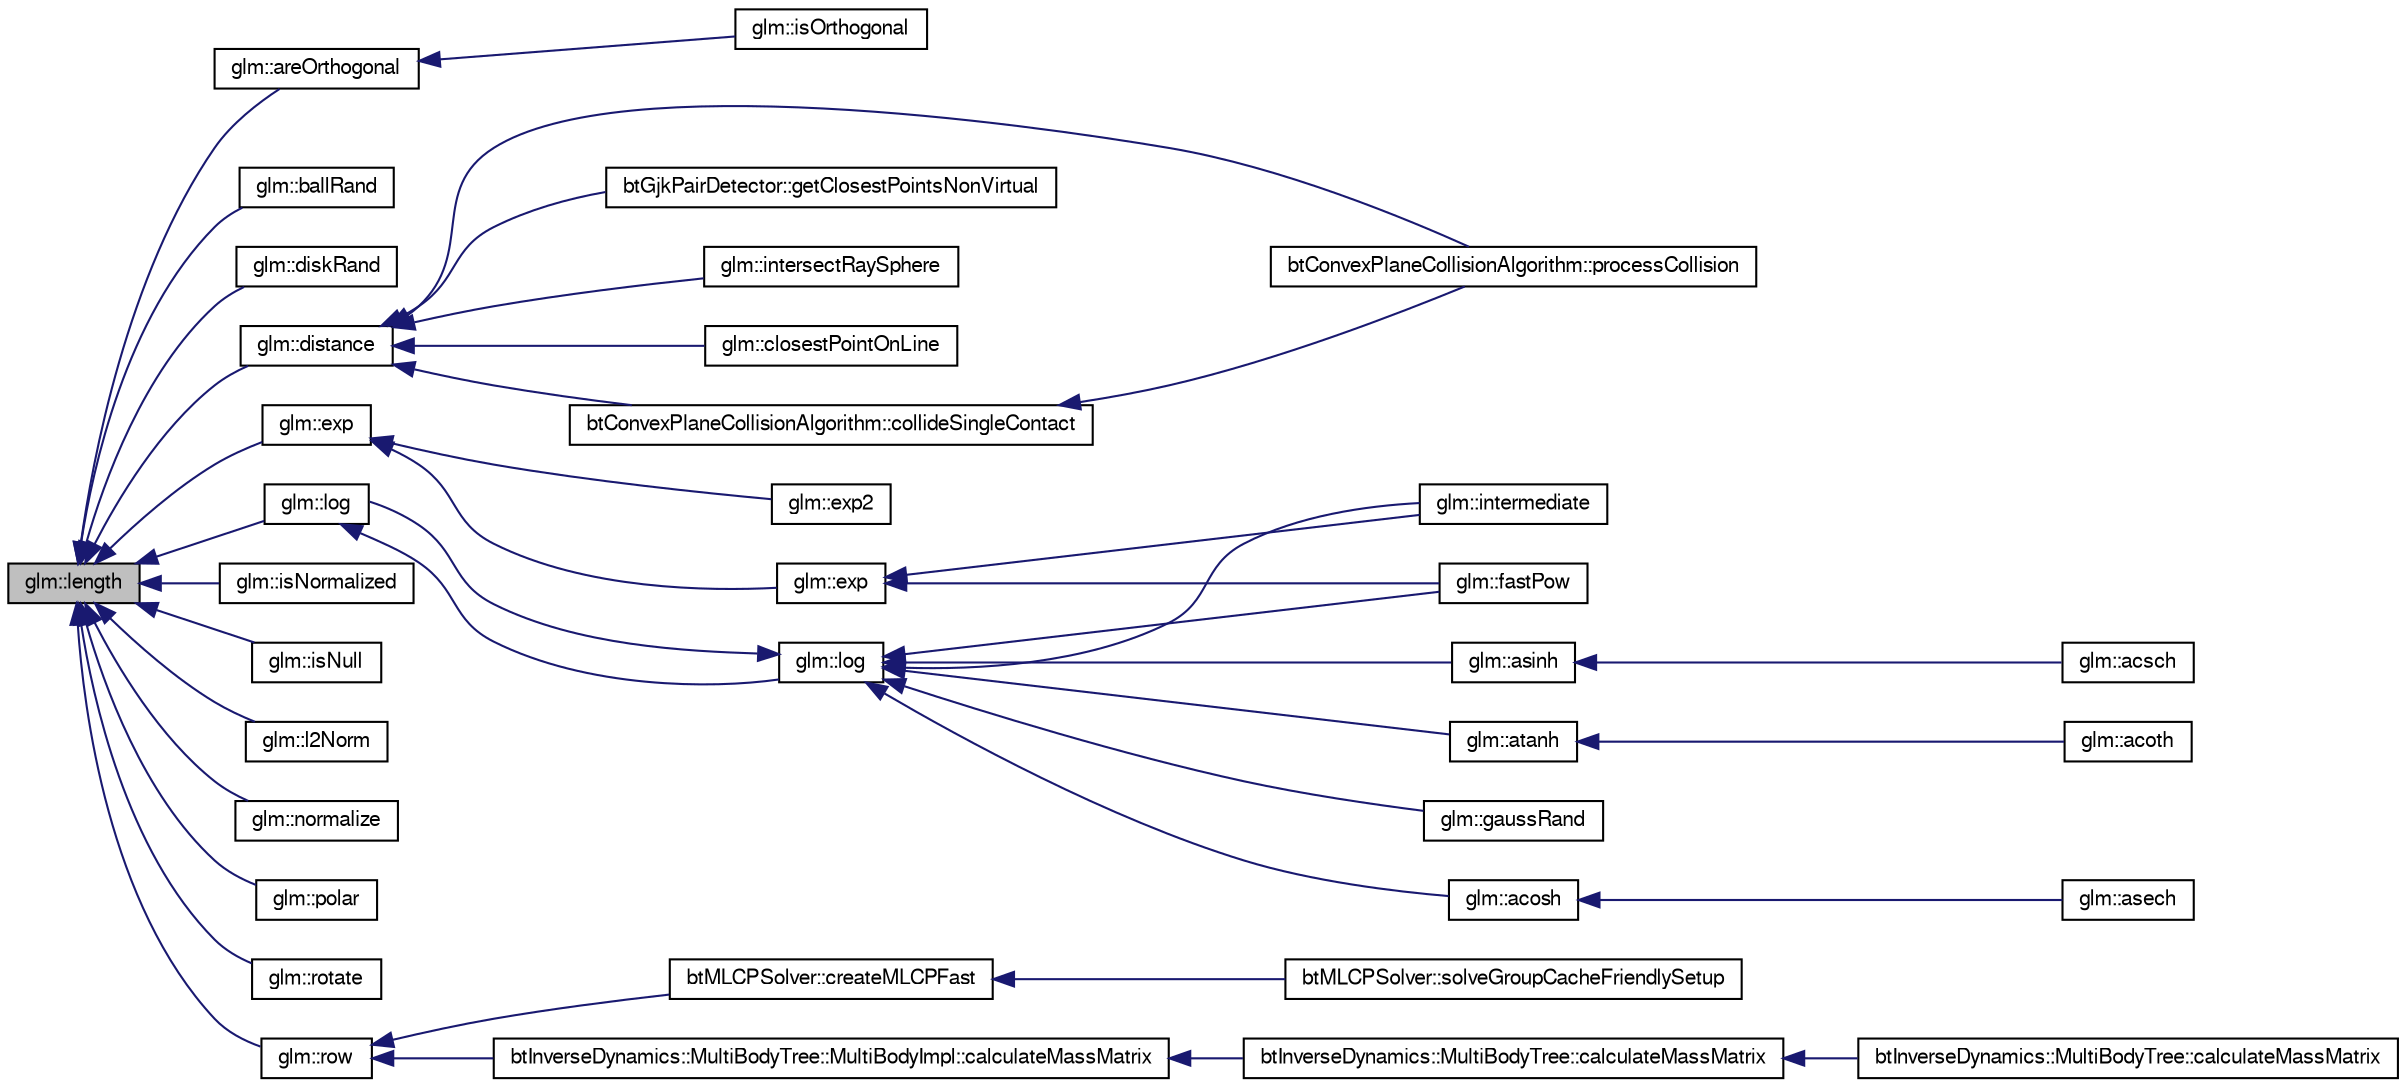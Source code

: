digraph G
{
  bgcolor="transparent";
  edge [fontname="FreeSans",fontsize=10,labelfontname="FreeSans",labelfontsize=10];
  node [fontname="FreeSans",fontsize=10,shape=record];
  rankdir=LR;
  Node1 [label="glm::length",height=0.2,width=0.4,color="black", fillcolor="grey75", style="filled" fontcolor="black"];
  Node1 -> Node2 [dir=back,color="midnightblue",fontsize=10,style="solid"];
  Node2 [label="glm::areOrthogonal",height=0.2,width=0.4,color="black",URL="$group__gtx__vector__query.html#g9af1cd34fdb7c3cdeb11c0235fe7c468"];
  Node2 -> Node3 [dir=back,color="midnightblue",fontsize=10,style="solid"];
  Node3 [label="glm::isOrthogonal",height=0.2,width=0.4,color="black",URL="$group__gtx__matrix__query.html#gbaeee016acd42f7a58bd1de063a3061b"];
  Node1 -> Node4 [dir=back,color="midnightblue",fontsize=10,style="solid"];
  Node4 [label="glm::ballRand",height=0.2,width=0.4,color="black",URL="$group__gtc__random.html#g8543dd05af529c33cb10deb832aab03a"];
  Node1 -> Node5 [dir=back,color="midnightblue",fontsize=10,style="solid"];
  Node5 [label="glm::diskRand",height=0.2,width=0.4,color="black",URL="$group__gtc__random.html#gea707507f941467133dfdd4f3de9eeed"];
  Node1 -> Node6 [dir=back,color="midnightblue",fontsize=10,style="solid"];
  Node6 [label="glm::distance",height=0.2,width=0.4,color="black",URL="$group__core__func__geometric.html#gd21e00cab9f8b4eb6d1214a16dee06c7"];
  Node6 -> Node7 [dir=back,color="midnightblue",fontsize=10,style="solid"];
  Node7 [label="glm::closestPointOnLine",height=0.2,width=0.4,color="black",URL="$group__gtx__closest__point.html#g2fe2729eb32015953823c96c2e15daf9"];
  Node6 -> Node8 [dir=back,color="midnightblue",fontsize=10,style="solid"];
  Node8 [label="btConvexPlaneCollisionAlgorithm::collideSingleContact",height=0.2,width=0.4,color="black",URL="$classbt_convex_plane_collision_algorithm.html#79f8384fcdc2145be9fca0057edc8b69"];
  Node8 -> Node9 [dir=back,color="midnightblue",fontsize=10,style="solid"];
  Node9 [label="btConvexPlaneCollisionAlgorithm::processCollision",height=0.2,width=0.4,color="black",URL="$classbt_convex_plane_collision_algorithm.html#ce95b966a346d00f7666549220f6afb8"];
  Node6 -> Node10 [dir=back,color="midnightblue",fontsize=10,style="solid"];
  Node10 [label="btGjkPairDetector::getClosestPointsNonVirtual",height=0.2,width=0.4,color="black",URL="$classbt_gjk_pair_detector.html#bc29953dd7aee59e9ca887963c26c8c2"];
  Node6 -> Node11 [dir=back,color="midnightblue",fontsize=10,style="solid"];
  Node11 [label="glm::intersectRaySphere",height=0.2,width=0.4,color="black",URL="$group__gtx__intersect.html#g2e6a97dd3fcdbf83c24dd3499f81014b"];
  Node6 -> Node9 [dir=back,color="midnightblue",fontsize=10,style="solid"];
  Node1 -> Node12 [dir=back,color="midnightblue",fontsize=10,style="solid"];
  Node12 [label="glm::exp",height=0.2,width=0.4,color="black",URL="$group__gtx__quaternion.html#gd4ec8f59911f01bb4c298839017ba91f"];
  Node12 -> Node13 [dir=back,color="midnightblue",fontsize=10,style="solid"];
  Node13 [label="glm::exp",height=0.2,width=0.4,color="black",URL="$group__core__func__exponential.html#g0e7e69c5497cbbfe4afe08ee5449c553"];
  Node13 -> Node14 [dir=back,color="midnightblue",fontsize=10,style="solid"];
  Node14 [label="glm::fastPow",height=0.2,width=0.4,color="black",URL="$group__gtx__fast__exponential.html#g399b134d7015729817135440eb047d5a"];
  Node13 -> Node15 [dir=back,color="midnightblue",fontsize=10,style="solid"];
  Node15 [label="glm::intermediate",height=0.2,width=0.4,color="black",URL="$group__gtx__quaternion.html#ge94a070898e8be560a5dcf8e15854b2d"];
  Node12 -> Node16 [dir=back,color="midnightblue",fontsize=10,style="solid"];
  Node16 [label="glm::exp2",height=0.2,width=0.4,color="black",URL="$group__core__func__exponential.html#g85f6efedaa47799e8f406481baca2171"];
  Node1 -> Node17 [dir=back,color="midnightblue",fontsize=10,style="solid"];
  Node17 [label="glm::isNormalized",height=0.2,width=0.4,color="black",URL="$group__gtx__vector__query.html#g70f64c6df21ad40303809d76b1474fbe"];
  Node1 -> Node18 [dir=back,color="midnightblue",fontsize=10,style="solid"];
  Node18 [label="glm::isNull",height=0.2,width=0.4,color="black",URL="$group__gtx__vector__query.html#g368e458df5a70d885f5d8a87ec7b8ef8"];
  Node1 -> Node19 [dir=back,color="midnightblue",fontsize=10,style="solid"];
  Node19 [label="glm::l2Norm",height=0.2,width=0.4,color="black",URL="$group__gtx__norm.html#g2c87568b2888f01baf0133320c09b8ca"];
  Node1 -> Node20 [dir=back,color="midnightblue",fontsize=10,style="solid"];
  Node20 [label="glm::log",height=0.2,width=0.4,color="black",URL="$group__gtx__quaternion.html#gbed81c73a777fce84fe442bbc17c13ce"];
  Node20 -> Node21 [dir=back,color="midnightblue",fontsize=10,style="solid"];
  Node21 [label="glm::log",height=0.2,width=0.4,color="black",URL="$group__core__func__exponential.html#gce8148db3949f9260f6f883f8dbae808"];
  Node21 -> Node22 [dir=back,color="midnightblue",fontsize=10,style="solid"];
  Node22 [label="glm::acosh",height=0.2,width=0.4,color="black",URL="$group__core__func__trigonometric.html#g7d91deddd26925a390f08448a1b9ab1a"];
  Node22 -> Node23 [dir=back,color="midnightblue",fontsize=10,style="solid"];
  Node23 [label="glm::asech",height=0.2,width=0.4,color="black",URL="$group__gtc__reciprocal.html#g05d1bc30693d02a9a08c9044d75c5333"];
  Node21 -> Node24 [dir=back,color="midnightblue",fontsize=10,style="solid"];
  Node24 [label="glm::asinh",height=0.2,width=0.4,color="black",URL="$group__core__func__trigonometric.html#gaedecffe9a7c10e5930c4ec938a0ca2e"];
  Node24 -> Node25 [dir=back,color="midnightblue",fontsize=10,style="solid"];
  Node25 [label="glm::acsch",height=0.2,width=0.4,color="black",URL="$group__gtc__reciprocal.html#gb24c5c23d9d3d10517ad80f5af515b0e"];
  Node21 -> Node26 [dir=back,color="midnightblue",fontsize=10,style="solid"];
  Node26 [label="glm::atanh",height=0.2,width=0.4,color="black",URL="$group__core__func__trigonometric.html#g5207916954ad98477bf488a9a188f045"];
  Node26 -> Node27 [dir=back,color="midnightblue",fontsize=10,style="solid"];
  Node27 [label="glm::acoth",height=0.2,width=0.4,color="black",URL="$group__gtc__reciprocal.html#g651e435e3e8f63b1ea1da0e5e7581864"];
  Node21 -> Node14 [dir=back,color="midnightblue",fontsize=10,style="solid"];
  Node21 -> Node28 [dir=back,color="midnightblue",fontsize=10,style="solid"];
  Node28 [label="glm::gaussRand",height=0.2,width=0.4,color="black",URL="$group__gtc__random.html#gc045638daf634b0221ef4baaaf643cb2"];
  Node21 -> Node15 [dir=back,color="midnightblue",fontsize=10,style="solid"];
  Node21 -> Node20 [dir=back,color="midnightblue",fontsize=10,style="solid"];
  Node1 -> Node29 [dir=back,color="midnightblue",fontsize=10,style="solid"];
  Node29 [label="glm::normalize",height=0.2,width=0.4,color="black",URL="$group__gtc__dual__quaternion.html#g861508468b4982401f1ae5b4919c5678"];
  Node1 -> Node30 [dir=back,color="midnightblue",fontsize=10,style="solid"];
  Node30 [label="glm::polar",height=0.2,width=0.4,color="black",URL="$group__gtx__polar__coordinates.html#g65a075c52ee1c699d77c4a98dd266006"];
  Node1 -> Node31 [dir=back,color="midnightblue",fontsize=10,style="solid"];
  Node31 [label="glm::rotate",height=0.2,width=0.4,color="black",URL="$group__gtc__quaternion.html#gca43bc964b553c2bde6a60499c1f2b50"];
  Node1 -> Node32 [dir=back,color="midnightblue",fontsize=10,style="solid"];
  Node32 [label="glm::row",height=0.2,width=0.4,color="black",URL="$group__gtc__matrix__access.html#g4409b9c0604f3ed3e6f116b6680eae44"];
  Node32 -> Node33 [dir=back,color="midnightblue",fontsize=10,style="solid"];
  Node33 [label="btInverseDynamics::MultiBodyTree::MultiBodyImpl::calculateMassMatrix",height=0.2,width=0.4,color="black",URL="$classbt_inverse_dynamics_1_1_multi_body_tree_1_1_multi_body_impl.html#6e4b376b92377b3350d4ebfd94652a0f"];
  Node33 -> Node34 [dir=back,color="midnightblue",fontsize=10,style="solid"];
  Node34 [label="btInverseDynamics::MultiBodyTree::calculateMassMatrix",height=0.2,width=0.4,color="black",URL="$classbt_inverse_dynamics_1_1_multi_body_tree.html#0a767d639bb90ad3b1cb529eb26baa75"];
  Node34 -> Node35 [dir=back,color="midnightblue",fontsize=10,style="solid"];
  Node35 [label="btInverseDynamics::MultiBodyTree::calculateMassMatrix",height=0.2,width=0.4,color="black",URL="$classbt_inverse_dynamics_1_1_multi_body_tree.html#07b710ad4cbbe4cdadd8e2b5ad7c854a"];
  Node32 -> Node36 [dir=back,color="midnightblue",fontsize=10,style="solid"];
  Node36 [label="btMLCPSolver::createMLCPFast",height=0.2,width=0.4,color="black",URL="$classbt_m_l_c_p_solver.html#b36b9b3bf2bbbd1de7db27ba109e0a8a"];
  Node36 -> Node37 [dir=back,color="midnightblue",fontsize=10,style="solid"];
  Node37 [label="btMLCPSolver::solveGroupCacheFriendlySetup",height=0.2,width=0.4,color="black",URL="$classbt_m_l_c_p_solver.html#a465e167537eceb89f7125d3bb2d5321"];
}
